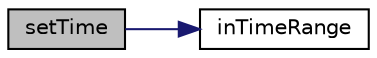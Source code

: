 digraph "setTime"
{
 // LATEX_PDF_SIZE
  edge [fontname="Helvetica",fontsize="10",labelfontname="Helvetica",labelfontsize="10"];
  node [fontname="Helvetica",fontsize="10",shape=record];
  rankdir="LR";
  Node1 [label="setTime",height=0.2,width=0.4,color="black", fillcolor="grey75", style="filled", fontcolor="black",tooltip=" "];
  Node1 -> Node2 [color="midnightblue",fontsize="10",style="solid",fontname="Helvetica"];
  Node2 [label="inTimeRange",height=0.2,width=0.4,color="black", fillcolor="white", style="filled",URL="$classpFlow_1_1timeInterval.html#a690a47d7890165ea3dd242b11fafc07a",tooltip=" "];
}
